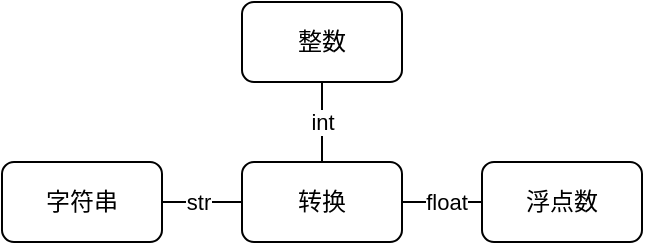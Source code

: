 <mxfile version="14.6.13" type="device"><diagram id="C5RBs43oDa-KdzZeNtuy" name="Page-1"><mxGraphModel dx="813" dy="475" grid="1" gridSize="10" guides="1" tooltips="1" connect="1" arrows="1" fold="1" page="1" pageScale="1" pageWidth="413" pageHeight="291" math="0" shadow="0"><root><mxCell id="WIyWlLk6GJQsqaUBKTNV-0"/><mxCell id="WIyWlLk6GJQsqaUBKTNV-1" parent="WIyWlLk6GJQsqaUBKTNV-0"/><mxCell id="BouApZnsRFjb74FLksCv-0" style="edgeStyle=orthogonalEdgeStyle;rounded=0;orthogonalLoop=1;jettySize=auto;html=1;exitX=0.5;exitY=1;exitDx=0;exitDy=0;entryX=0.5;entryY=0;entryDx=0;entryDy=0;endArrow=none;endFill=0;" edge="1" parent="WIyWlLk6GJQsqaUBKTNV-1" source="BouApZnsRFjb74FLksCv-2" target="BouApZnsRFjb74FLksCv-5"><mxGeometry relative="1" as="geometry"/></mxCell><mxCell id="BouApZnsRFjb74FLksCv-1" value="int" style="edgeLabel;html=1;align=center;verticalAlign=middle;resizable=0;points=[];" vertex="1" connectable="0" parent="BouApZnsRFjb74FLksCv-0"><mxGeometry x="-0.2" relative="1" as="geometry"><mxPoint y="4" as="offset"/></mxGeometry></mxCell><mxCell id="BouApZnsRFjb74FLksCv-2" value="整数" style="rounded=1;whiteSpace=wrap;html=1;" vertex="1" parent="WIyWlLk6GJQsqaUBKTNV-1"><mxGeometry x="160" y="40" width="80" height="40" as="geometry"/></mxCell><mxCell id="BouApZnsRFjb74FLksCv-3" style="edgeStyle=orthogonalEdgeStyle;rounded=0;orthogonalLoop=1;jettySize=auto;html=1;exitX=1;exitY=0.5;exitDx=0;exitDy=0;entryX=0;entryY=0.5;entryDx=0;entryDy=0;endArrow=none;endFill=0;" edge="1" parent="WIyWlLk6GJQsqaUBKTNV-1" source="BouApZnsRFjb74FLksCv-5" target="BouApZnsRFjb74FLksCv-6"><mxGeometry relative="1" as="geometry"/></mxCell><mxCell id="BouApZnsRFjb74FLksCv-4" value="float" style="edgeLabel;html=1;align=center;verticalAlign=middle;resizable=0;points=[];" vertex="1" connectable="0" parent="BouApZnsRFjb74FLksCv-3"><mxGeometry x="-0.159" y="-1" relative="1" as="geometry"><mxPoint x="5" y="-1" as="offset"/></mxGeometry></mxCell><mxCell id="BouApZnsRFjb74FLksCv-5" value="转换" style="rounded=1;whiteSpace=wrap;html=1;" vertex="1" parent="WIyWlLk6GJQsqaUBKTNV-1"><mxGeometry x="160" y="120" width="80" height="40" as="geometry"/></mxCell><mxCell id="BouApZnsRFjb74FLksCv-6" value="浮点数" style="rounded=1;whiteSpace=wrap;html=1;" vertex="1" parent="WIyWlLk6GJQsqaUBKTNV-1"><mxGeometry x="280" y="120" width="80" height="40" as="geometry"/></mxCell><mxCell id="BouApZnsRFjb74FLksCv-7" style="edgeStyle=orthogonalEdgeStyle;rounded=0;orthogonalLoop=1;jettySize=auto;html=1;exitX=1;exitY=0.5;exitDx=0;exitDy=0;entryX=0;entryY=0.5;entryDx=0;entryDy=0;endArrow=none;endFill=0;" edge="1" parent="WIyWlLk6GJQsqaUBKTNV-1" source="BouApZnsRFjb74FLksCv-9" target="BouApZnsRFjb74FLksCv-5"><mxGeometry relative="1" as="geometry"><Array as="points"><mxPoint x="150" y="140"/><mxPoint x="150" y="140"/></Array></mxGeometry></mxCell><mxCell id="BouApZnsRFjb74FLksCv-8" value="str" style="edgeLabel;html=1;align=center;verticalAlign=middle;resizable=0;points=[];" vertex="1" connectable="0" parent="BouApZnsRFjb74FLksCv-7"><mxGeometry x="-0.133" y="-1" relative="1" as="geometry"><mxPoint y="-1" as="offset"/></mxGeometry></mxCell><mxCell id="BouApZnsRFjb74FLksCv-9" value="字符串" style="rounded=1;whiteSpace=wrap;html=1;" vertex="1" parent="WIyWlLk6GJQsqaUBKTNV-1"><mxGeometry x="40" y="120" width="80" height="40" as="geometry"/></mxCell></root></mxGraphModel></diagram></mxfile>